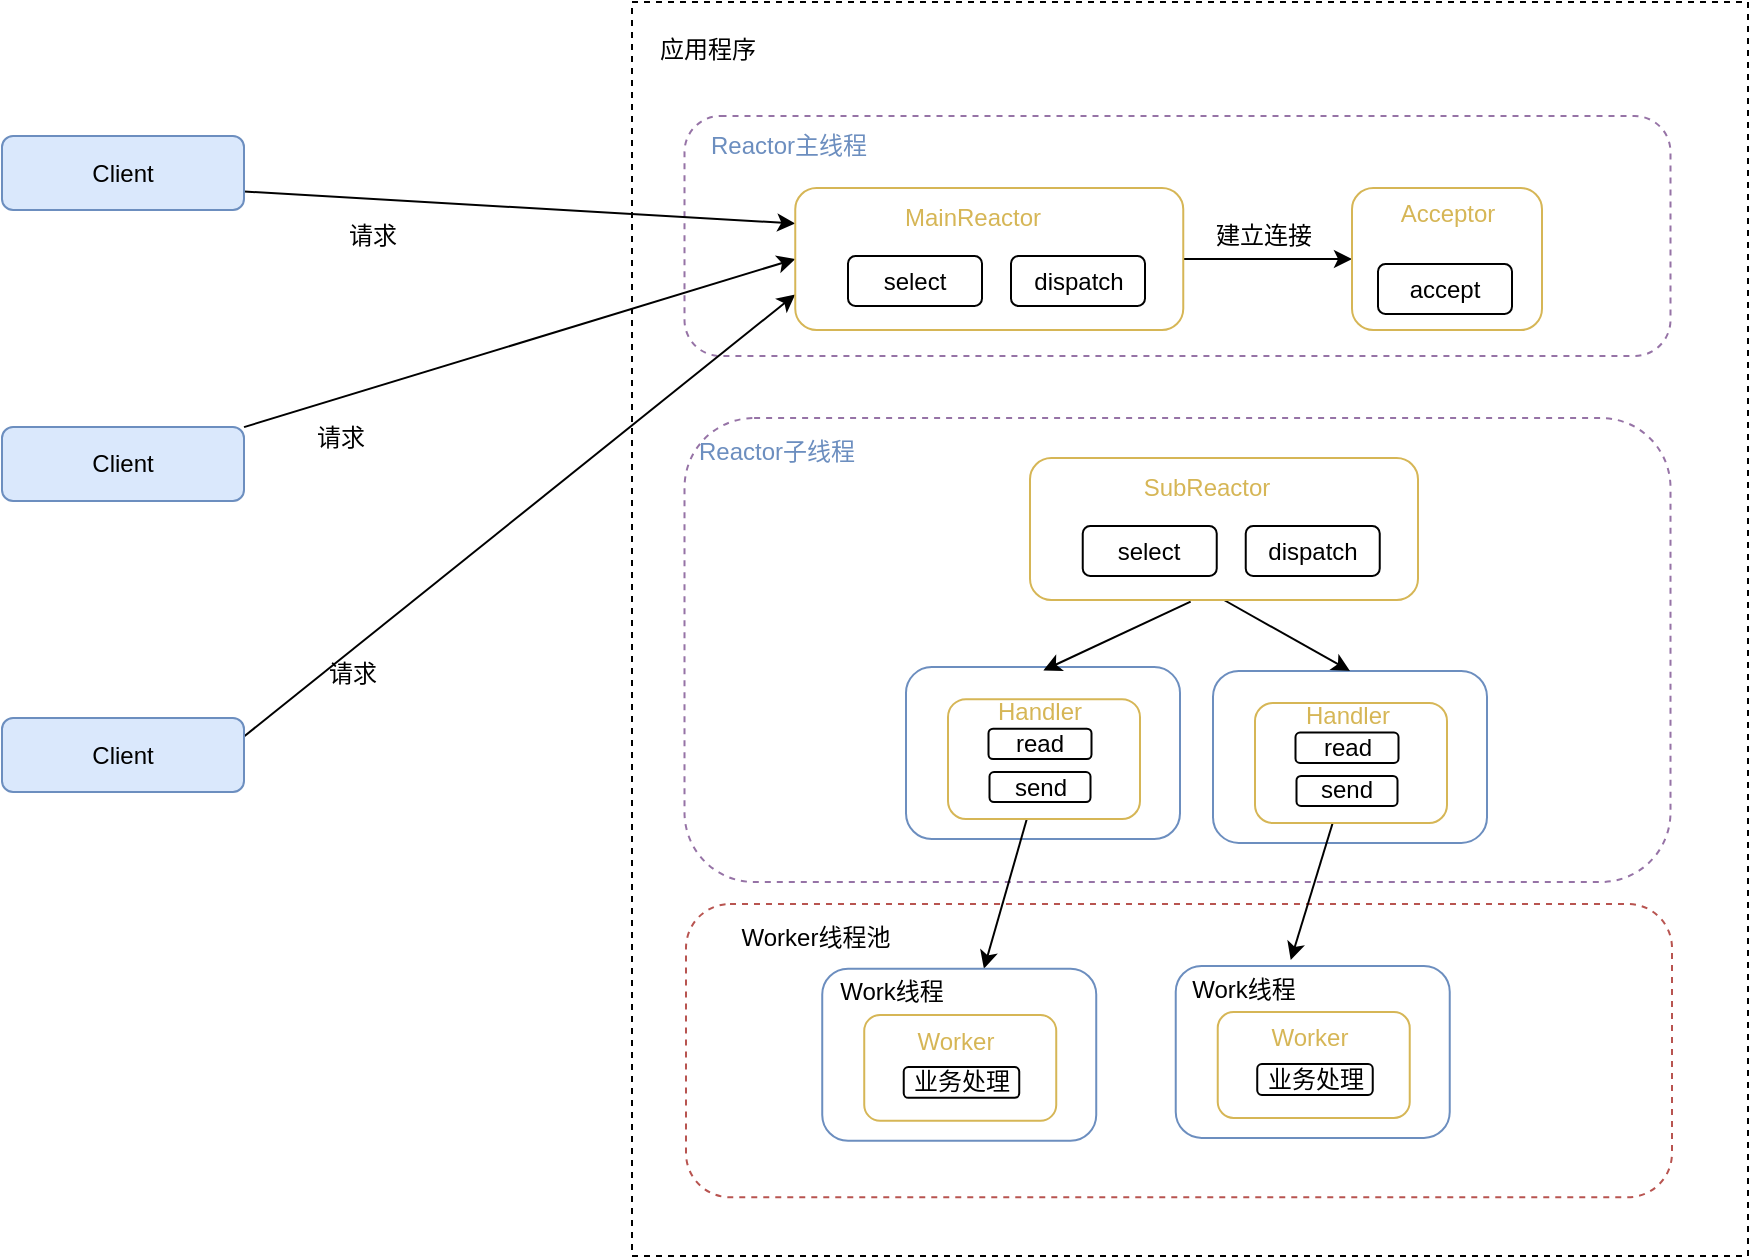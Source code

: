 <mxfile version="22.0.2" type="device">
  <diagram name="第 1 页" id="AbCwe92MBIKzWF13DCzf">
    <mxGraphModel dx="1480" dy="784" grid="0" gridSize="10" guides="1" tooltips="1" connect="1" arrows="1" fold="1" page="1" pageScale="1" pageWidth="980" pageHeight="690" math="0" shadow="0">
      <root>
        <mxCell id="0" />
        <mxCell id="1" parent="0" />
        <mxCell id="li7pXglBnVpdzF5piKsF-66" value="" style="rounded=0;whiteSpace=wrap;html=1;fillColor=none;dashed=1;" vertex="1" parent="1">
          <mxGeometry x="370" y="41" width="558" height="627" as="geometry" />
        </mxCell>
        <mxCell id="li7pXglBnVpdzF5piKsF-53" value="" style="rounded=1;whiteSpace=wrap;html=1;fillColor=none;dashed=1;strokeColor=#9673a6;" vertex="1" parent="1">
          <mxGeometry x="396.25" y="249" width="493" height="232" as="geometry" />
        </mxCell>
        <mxCell id="li7pXglBnVpdzF5piKsF-49" value="" style="rounded=1;whiteSpace=wrap;html=1;fillColor=none;dashed=1;strokeColor=#9673a6;" vertex="1" parent="1">
          <mxGeometry x="396.25" y="98" width="493" height="120" as="geometry" />
        </mxCell>
        <mxCell id="li7pXglBnVpdzF5piKsF-2" value="" style="rounded=1;whiteSpace=wrap;html=1;fillColor=none;strokeColor=#b85450;dashed=1;" vertex="1" parent="1">
          <mxGeometry x="397" y="492" width="493" height="146.62" as="geometry" />
        </mxCell>
        <mxCell id="li7pXglBnVpdzF5piKsF-3" style="rounded=0;orthogonalLoop=1;jettySize=auto;html=1;entryX=0;entryY=0.25;entryDx=0;entryDy=0;exitX=1;exitY=0.75;exitDx=0;exitDy=0;" edge="1" parent="1" source="li7pXglBnVpdzF5piKsF-4" target="li7pXglBnVpdzF5piKsF-15">
          <mxGeometry relative="1" as="geometry">
            <mxPoint x="294" y="257" as="targetPoint" />
          </mxGeometry>
        </mxCell>
        <mxCell id="li7pXglBnVpdzF5piKsF-4" value="Client" style="rounded=1;whiteSpace=wrap;html=1;fillColor=#dae8fc;strokeColor=#6c8ebf;" vertex="1" parent="1">
          <mxGeometry x="55" y="108" width="121" height="37" as="geometry" />
        </mxCell>
        <mxCell id="li7pXglBnVpdzF5piKsF-5" style="rounded=0;orthogonalLoop=1;jettySize=auto;html=1;entryX=0;entryY=0.5;entryDx=0;entryDy=0;" edge="1" parent="1" source="li7pXglBnVpdzF5piKsF-6" target="li7pXglBnVpdzF5piKsF-15">
          <mxGeometry relative="1" as="geometry">
            <mxPoint x="294" y="272" as="targetPoint" />
          </mxGeometry>
        </mxCell>
        <mxCell id="li7pXglBnVpdzF5piKsF-6" value="Client" style="rounded=1;whiteSpace=wrap;html=1;fillColor=#dae8fc;strokeColor=#6c8ebf;" vertex="1" parent="1">
          <mxGeometry x="55" y="253.5" width="121" height="37" as="geometry" />
        </mxCell>
        <mxCell id="li7pXglBnVpdzF5piKsF-7" style="rounded=0;orthogonalLoop=1;jettySize=auto;html=1;entryX=0;entryY=0.75;entryDx=0;entryDy=0;exitX=1;exitY=0.25;exitDx=0;exitDy=0;" edge="1" parent="1" source="li7pXglBnVpdzF5piKsF-8" target="li7pXglBnVpdzF5piKsF-15">
          <mxGeometry relative="1" as="geometry">
            <mxPoint x="294" y="287" as="targetPoint" />
          </mxGeometry>
        </mxCell>
        <mxCell id="li7pXglBnVpdzF5piKsF-8" value="Client" style="rounded=1;whiteSpace=wrap;html=1;fillColor=#dae8fc;strokeColor=#6c8ebf;" vertex="1" parent="1">
          <mxGeometry x="55" y="399" width="121" height="37" as="geometry" />
        </mxCell>
        <mxCell id="li7pXglBnVpdzF5piKsF-9" value="应用程序" style="text;html=1;align=center;verticalAlign=middle;whiteSpace=wrap;rounded=0;" vertex="1" parent="1">
          <mxGeometry x="378" y="50" width="60" height="30" as="geometry" />
        </mxCell>
        <mxCell id="li7pXglBnVpdzF5piKsF-10" value="请求" style="text;html=1;align=center;verticalAlign=middle;resizable=0;points=[];autosize=1;strokeColor=none;fillColor=none;" vertex="1" parent="1">
          <mxGeometry x="219" y="145" width="42" height="26" as="geometry" />
        </mxCell>
        <mxCell id="li7pXglBnVpdzF5piKsF-11" value="请求" style="text;html=1;align=center;verticalAlign=middle;resizable=0;points=[];autosize=1;strokeColor=none;fillColor=none;" vertex="1" parent="1">
          <mxGeometry x="203" y="246" width="42" height="26" as="geometry" />
        </mxCell>
        <mxCell id="li7pXglBnVpdzF5piKsF-12" value="请求" style="text;html=1;align=center;verticalAlign=middle;resizable=0;points=[];autosize=1;strokeColor=none;fillColor=none;" vertex="1" parent="1">
          <mxGeometry x="209" y="364" width="42" height="26" as="geometry" />
        </mxCell>
        <mxCell id="li7pXglBnVpdzF5piKsF-13" value="Reactor主线程" style="text;html=1;strokeColor=none;fillColor=none;align=center;verticalAlign=middle;whiteSpace=wrap;rounded=0;fontColor=#6C8EBF;" vertex="1" parent="1">
          <mxGeometry x="402" y="98" width="93" height="30" as="geometry" />
        </mxCell>
        <mxCell id="li7pXglBnVpdzF5piKsF-14" style="rounded=0;orthogonalLoop=1;jettySize=auto;html=1;exitX=1;exitY=0.5;exitDx=0;exitDy=0;entryX=0;entryY=0.5;entryDx=0;entryDy=0;" edge="1" parent="1" source="li7pXglBnVpdzF5piKsF-15" target="li7pXglBnVpdzF5piKsF-20">
          <mxGeometry relative="1" as="geometry" />
        </mxCell>
        <mxCell id="li7pXglBnVpdzF5piKsF-15" value="" style="rounded=1;whiteSpace=wrap;html=1;fillColor=none;strokeColor=#D6B656;movable=1;resizable=1;rotatable=1;deletable=1;editable=1;locked=0;connectable=1;" vertex="1" parent="1">
          <mxGeometry x="451.63" y="134" width="194" height="71" as="geometry" />
        </mxCell>
        <mxCell id="li7pXglBnVpdzF5piKsF-16" value="MainReactor" style="text;html=1;strokeColor=none;fillColor=none;align=center;verticalAlign=middle;whiteSpace=wrap;rounded=0;fontColor=#D6B656;" vertex="1" parent="1">
          <mxGeometry x="500" y="134" width="81" height="30" as="geometry" />
        </mxCell>
        <mxCell id="li7pXglBnVpdzF5piKsF-17" value="select" style="rounded=1;whiteSpace=wrap;html=1;movable=1;resizable=1;rotatable=1;deletable=1;editable=1;locked=0;connectable=1;" vertex="1" parent="1">
          <mxGeometry x="478" y="168" width="67" height="25" as="geometry" />
        </mxCell>
        <mxCell id="li7pXglBnVpdzF5piKsF-19" value="dispatch" style="rounded=1;whiteSpace=wrap;html=1;movable=1;resizable=1;rotatable=1;deletable=1;editable=1;locked=0;connectable=1;" vertex="1" parent="1">
          <mxGeometry x="559.5" y="168" width="67" height="25" as="geometry" />
        </mxCell>
        <mxCell id="li7pXglBnVpdzF5piKsF-20" value="" style="rounded=1;whiteSpace=wrap;html=1;fillColor=none;strokeColor=#D6B656;movable=1;resizable=1;rotatable=1;deletable=1;editable=1;locked=0;connectable=1;" vertex="1" parent="1">
          <mxGeometry x="730" y="134" width="95" height="71" as="geometry" />
        </mxCell>
        <mxCell id="li7pXglBnVpdzF5piKsF-21" value="Acceptor" style="text;html=1;strokeColor=none;fillColor=none;align=center;verticalAlign=middle;whiteSpace=wrap;rounded=0;fontColor=#D6B656;" vertex="1" parent="1">
          <mxGeometry x="748" y="132" width="60" height="30" as="geometry" />
        </mxCell>
        <mxCell id="li7pXglBnVpdzF5piKsF-22" value="accept" style="rounded=1;whiteSpace=wrap;html=1;movable=1;resizable=1;rotatable=1;deletable=1;editable=1;locked=0;connectable=1;" vertex="1" parent="1">
          <mxGeometry x="743" y="172" width="67" height="25" as="geometry" />
        </mxCell>
        <mxCell id="li7pXglBnVpdzF5piKsF-23" value="建立连接" style="text;html=1;strokeColor=none;fillColor=none;align=center;verticalAlign=middle;whiteSpace=wrap;rounded=0;" vertex="1" parent="1">
          <mxGeometry x="655.75" y="143" width="60" height="30" as="geometry" />
        </mxCell>
        <mxCell id="li7pXglBnVpdzF5piKsF-26" value="" style="rounded=1;whiteSpace=wrap;html=1;fillColor=none;strokeColor=#6c8ebf;movable=1;resizable=1;rotatable=1;deletable=1;editable=1;locked=0;connectable=1;" vertex="1" parent="1">
          <mxGeometry x="507" y="373.53" width="137" height="86" as="geometry" />
        </mxCell>
        <mxCell id="li7pXglBnVpdzF5piKsF-27" style="rounded=0;orthogonalLoop=1;jettySize=auto;html=1;" edge="1" parent="1" source="li7pXglBnVpdzF5piKsF-28" target="li7pXglBnVpdzF5piKsF-43">
          <mxGeometry relative="1" as="geometry" />
        </mxCell>
        <mxCell id="li7pXglBnVpdzF5piKsF-28" value="" style="rounded=1;whiteSpace=wrap;html=1;fillColor=none;strokeColor=#D6B656;movable=1;resizable=1;rotatable=1;deletable=1;editable=1;locked=0;connectable=1;" vertex="1" parent="1">
          <mxGeometry x="528" y="389.57" width="96" height="59.96" as="geometry" />
        </mxCell>
        <mxCell id="li7pXglBnVpdzF5piKsF-29" value="Handler" style="text;html=1;strokeColor=none;fillColor=none;align=center;verticalAlign=middle;whiteSpace=wrap;rounded=0;fontColor=#D6B656;movable=1;resizable=1;rotatable=1;deletable=1;editable=1;locked=0;connectable=1;" vertex="1" parent="1">
          <mxGeometry x="544" y="383.938" width="60" height="23.455" as="geometry" />
        </mxCell>
        <mxCell id="li7pXglBnVpdzF5piKsF-30" value="read" style="rounded=1;whiteSpace=wrap;html=1;movable=1;resizable=1;rotatable=1;deletable=1;editable=1;locked=0;connectable=1;" vertex="1" parent="1">
          <mxGeometry x="548.25" y="404.335" width="51.5" height="15.195" as="geometry" />
        </mxCell>
        <mxCell id="li7pXglBnVpdzF5piKsF-31" value="send" style="rounded=1;whiteSpace=wrap;html=1;movable=1;resizable=1;rotatable=1;deletable=1;editable=1;locked=0;connectable=1;" vertex="1" parent="1">
          <mxGeometry x="548.75" y="426.026" width="50.5" height="15.021" as="geometry" />
        </mxCell>
        <mxCell id="li7pXglBnVpdzF5piKsF-32" value="" style="rounded=1;whiteSpace=wrap;html=1;fillColor=none;strokeColor=#6c8ebf;movable=1;resizable=1;rotatable=1;deletable=1;editable=1;locked=0;connectable=1;" vertex="1" parent="1">
          <mxGeometry x="660.5" y="375.47" width="137" height="86" as="geometry" />
        </mxCell>
        <mxCell id="li7pXglBnVpdzF5piKsF-33" style="rounded=0;orthogonalLoop=1;jettySize=auto;html=1;entryX=0.75;entryY=0;entryDx=0;entryDy=0;" edge="1" parent="1" source="li7pXglBnVpdzF5piKsF-34" target="li7pXglBnVpdzF5piKsF-42">
          <mxGeometry relative="1" as="geometry" />
        </mxCell>
        <mxCell id="li7pXglBnVpdzF5piKsF-34" value="" style="rounded=1;whiteSpace=wrap;html=1;fillColor=none;strokeColor=#D6B656;movable=1;resizable=1;rotatable=1;deletable=1;editable=1;locked=0;connectable=1;" vertex="1" parent="1">
          <mxGeometry x="681.5" y="391.51" width="96" height="59.96" as="geometry" />
        </mxCell>
        <mxCell id="li7pXglBnVpdzF5piKsF-35" value="Handler" style="text;html=1;strokeColor=none;fillColor=none;align=center;verticalAlign=middle;whiteSpace=wrap;rounded=0;fontColor=#D6B656;movable=1;resizable=1;rotatable=1;deletable=1;editable=1;locked=0;connectable=1;" vertex="1" parent="1">
          <mxGeometry x="697.5" y="385.878" width="60" height="23.455" as="geometry" />
        </mxCell>
        <mxCell id="li7pXglBnVpdzF5piKsF-36" value="read" style="rounded=1;whiteSpace=wrap;html=1;movable=1;resizable=1;rotatable=1;deletable=1;editable=1;locked=0;connectable=1;" vertex="1" parent="1">
          <mxGeometry x="701.75" y="406.275" width="51.5" height="15.195" as="geometry" />
        </mxCell>
        <mxCell id="li7pXglBnVpdzF5piKsF-37" value="send" style="rounded=1;whiteSpace=wrap;html=1;movable=1;resizable=1;rotatable=1;deletable=1;editable=1;locked=0;connectable=1;" vertex="1" parent="1">
          <mxGeometry x="702.25" y="427.966" width="50.5" height="15.021" as="geometry" />
        </mxCell>
        <mxCell id="li7pXglBnVpdzF5piKsF-38" value="" style="rounded=1;whiteSpace=wrap;html=1;fillColor=none;strokeColor=#6c8ebf;movable=1;resizable=1;rotatable=1;deletable=1;editable=1;locked=0;connectable=1;" vertex="1" parent="1">
          <mxGeometry x="641.87" y="522.94" width="137" height="86" as="geometry" />
        </mxCell>
        <mxCell id="li7pXglBnVpdzF5piKsF-39" value="" style="rounded=1;whiteSpace=wrap;html=1;fillColor=none;strokeColor=#D6B656;movable=1;resizable=1;rotatable=1;deletable=1;editable=1;locked=0;connectable=1;" vertex="1" parent="1">
          <mxGeometry x="662.87" y="546.06" width="96" height="52.88" as="geometry" />
        </mxCell>
        <mxCell id="li7pXglBnVpdzF5piKsF-40" value="Worker" style="text;html=1;strokeColor=none;fillColor=none;align=center;verticalAlign=middle;whiteSpace=wrap;rounded=0;fontColor=#D6B656;movable=1;resizable=1;rotatable=1;deletable=1;editable=1;locked=0;connectable=1;" vertex="1" parent="1">
          <mxGeometry x="678.87" y="547.348" width="60" height="23.455" as="geometry" />
        </mxCell>
        <mxCell id="li7pXglBnVpdzF5piKsF-41" value="业务处理" style="rounded=1;whiteSpace=wrap;html=1;movable=1;resizable=1;rotatable=1;deletable=1;editable=1;locked=0;connectable=1;" vertex="1" parent="1">
          <mxGeometry x="682.62" y="572.06" width="57.75" height="15.4" as="geometry" />
        </mxCell>
        <mxCell id="li7pXglBnVpdzF5piKsF-42" value="Work线程" style="text;html=1;strokeColor=none;fillColor=none;align=center;verticalAlign=middle;whiteSpace=wrap;rounded=0;" vertex="1" parent="1">
          <mxGeometry x="630.37" y="520.06" width="92" height="29" as="geometry" />
        </mxCell>
        <mxCell id="li7pXglBnVpdzF5piKsF-43" value="" style="rounded=1;whiteSpace=wrap;html=1;fillColor=none;strokeColor=#6c8ebf;movable=1;resizable=1;rotatable=1;deletable=1;editable=1;locked=0;connectable=1;" vertex="1" parent="1">
          <mxGeometry x="465.12" y="524.38" width="137" height="86" as="geometry" />
        </mxCell>
        <mxCell id="li7pXglBnVpdzF5piKsF-44" value="" style="rounded=1;whiteSpace=wrap;html=1;fillColor=none;strokeColor=#D6B656;movable=1;resizable=1;rotatable=1;deletable=1;editable=1;locked=0;connectable=1;" vertex="1" parent="1">
          <mxGeometry x="486.12" y="547.5" width="96" height="52.88" as="geometry" />
        </mxCell>
        <mxCell id="li7pXglBnVpdzF5piKsF-45" value="Worker" style="text;html=1;strokeColor=none;fillColor=none;align=center;verticalAlign=middle;whiteSpace=wrap;rounded=0;fontColor=#D6B656;movable=1;resizable=1;rotatable=1;deletable=1;editable=1;locked=0;connectable=1;" vertex="1" parent="1">
          <mxGeometry x="502.12" y="548.788" width="60" height="23.455" as="geometry" />
        </mxCell>
        <mxCell id="li7pXglBnVpdzF5piKsF-46" value="业务处理" style="rounded=1;whiteSpace=wrap;html=1;movable=1;resizable=1;rotatable=1;deletable=1;editable=1;locked=0;connectable=1;" vertex="1" parent="1">
          <mxGeometry x="505.87" y="573.5" width="57.75" height="15.4" as="geometry" />
        </mxCell>
        <mxCell id="li7pXglBnVpdzF5piKsF-47" value="Work线程" style="text;html=1;strokeColor=none;fillColor=none;align=center;verticalAlign=middle;whiteSpace=wrap;rounded=0;" vertex="1" parent="1">
          <mxGeometry x="453.62" y="521.5" width="92" height="29" as="geometry" />
        </mxCell>
        <mxCell id="li7pXglBnVpdzF5piKsF-48" value="Worker线程池" style="text;html=1;strokeColor=none;fillColor=none;align=center;verticalAlign=middle;whiteSpace=wrap;rounded=0;" vertex="1" parent="1">
          <mxGeometry x="417.87" y="494.38" width="88" height="30" as="geometry" />
        </mxCell>
        <mxCell id="li7pXglBnVpdzF5piKsF-54" value="Reactor子线程" style="text;html=1;strokeColor=none;fillColor=none;align=center;verticalAlign=middle;whiteSpace=wrap;rounded=0;fontColor=#6C8EBF;" vertex="1" parent="1">
          <mxGeometry x="396.25" y="251" width="93" height="30" as="geometry" />
        </mxCell>
        <mxCell id="li7pXglBnVpdzF5piKsF-65" style="rounded=0;orthogonalLoop=1;jettySize=auto;html=1;exitX=0.5;exitY=1;exitDx=0;exitDy=0;entryX=0.5;entryY=0;entryDx=0;entryDy=0;" edge="1" parent="1" source="li7pXglBnVpdzF5piKsF-56" target="li7pXglBnVpdzF5piKsF-32">
          <mxGeometry relative="1" as="geometry" />
        </mxCell>
        <mxCell id="li7pXglBnVpdzF5piKsF-56" value="" style="rounded=1;whiteSpace=wrap;html=1;fillColor=none;strokeColor=#D6B656;movable=1;resizable=1;rotatable=1;deletable=1;editable=1;locked=0;connectable=1;" vertex="1" parent="1">
          <mxGeometry x="569" y="269" width="194" height="71" as="geometry" />
        </mxCell>
        <mxCell id="li7pXglBnVpdzF5piKsF-57" value="SubReactor" style="text;html=1;strokeColor=none;fillColor=none;align=center;verticalAlign=middle;whiteSpace=wrap;rounded=0;fontColor=#D6B656;" vertex="1" parent="1">
          <mxGeometry x="617.37" y="269" width="81" height="30" as="geometry" />
        </mxCell>
        <mxCell id="li7pXglBnVpdzF5piKsF-58" value="select" style="rounded=1;whiteSpace=wrap;html=1;movable=1;resizable=1;rotatable=1;deletable=1;editable=1;locked=0;connectable=1;" vertex="1" parent="1">
          <mxGeometry x="595.37" y="303" width="67" height="25" as="geometry" />
        </mxCell>
        <mxCell id="li7pXglBnVpdzF5piKsF-59" value="dispatch" style="rounded=1;whiteSpace=wrap;html=1;movable=1;resizable=1;rotatable=1;deletable=1;editable=1;locked=0;connectable=1;" vertex="1" parent="1">
          <mxGeometry x="676.87" y="303" width="67" height="25" as="geometry" />
        </mxCell>
        <mxCell id="li7pXglBnVpdzF5piKsF-64" style="rounded=0;orthogonalLoop=1;jettySize=auto;html=1;entryX=0.364;entryY=0.544;entryDx=0;entryDy=0;entryPerimeter=0;exitX=0.414;exitY=1.011;exitDx=0;exitDy=0;exitPerimeter=0;" edge="1" parent="1" source="li7pXglBnVpdzF5piKsF-56" target="li7pXglBnVpdzF5piKsF-53">
          <mxGeometry relative="1" as="geometry" />
        </mxCell>
      </root>
    </mxGraphModel>
  </diagram>
</mxfile>
